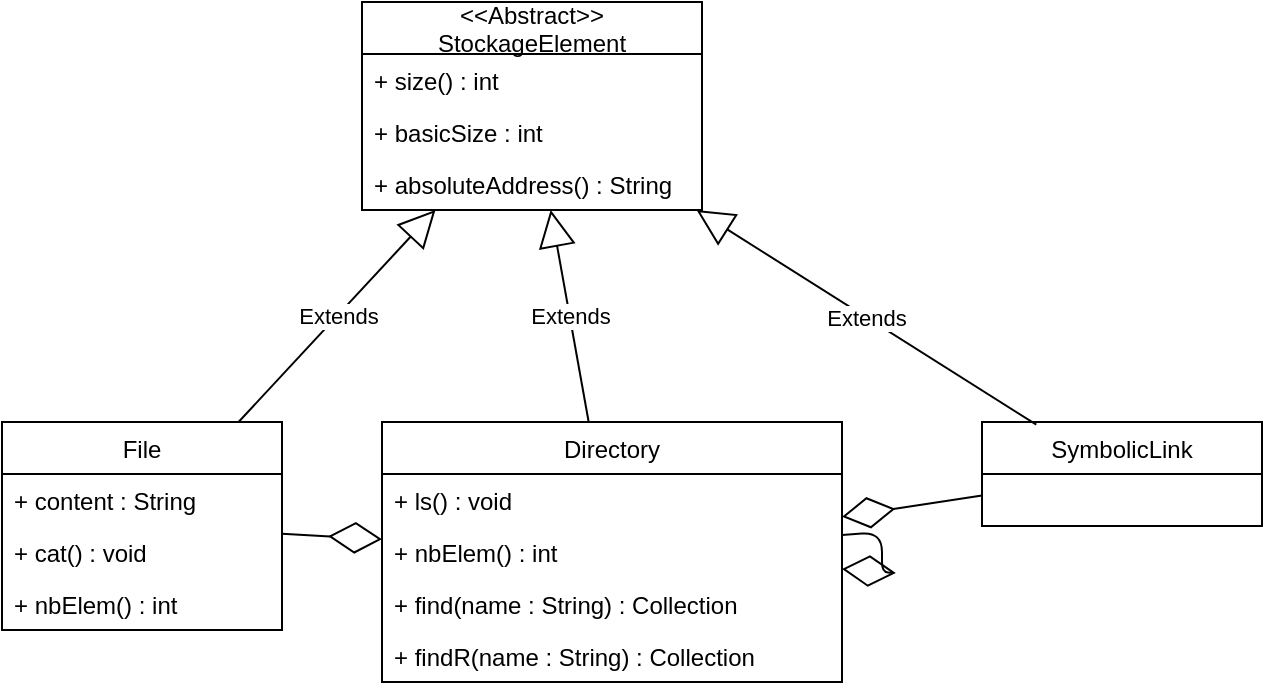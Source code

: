 <mxfile version="13.7.7" type="github">
  <diagram id="Jouf8wN471RFno2XZKNt" name="Page-1">
    <mxGraphModel dx="1542" dy="740" grid="1" gridSize="10" guides="1" tooltips="1" connect="1" arrows="1" fold="1" page="1" pageScale="1" pageWidth="850" pageHeight="1100" math="0" shadow="0">
      <root>
        <mxCell id="0" />
        <mxCell id="1" parent="0" />
        <mxCell id="a4DZ8j7uRJRlggTCPN5h-18" value="" style="endArrow=diamondThin;endFill=0;endSize=24;html=1;" edge="1" parent="1" source="a4DZ8j7uRJRlggTCPN5h-19" target="a4DZ8j7uRJRlggTCPN5h-12">
          <mxGeometry width="160" relative="1" as="geometry">
            <mxPoint x="240" y="430" as="sourcePoint" />
            <mxPoint x="400" y="430" as="targetPoint" />
          </mxGeometry>
        </mxCell>
        <mxCell id="a4DZ8j7uRJRlggTCPN5h-20" value="" style="endArrow=diamondThin;endFill=0;endSize=24;html=1;" edge="1" parent="1" source="a4DZ8j7uRJRlggTCPN5h-12" target="a4DZ8j7uRJRlggTCPN5h-12">
          <mxGeometry width="160" relative="1" as="geometry">
            <mxPoint x="268.267" y="440" as="sourcePoint" />
            <mxPoint x="261.733" y="342" as="targetPoint" />
            <Array as="points">
              <mxPoint x="220" y="520" />
            </Array>
          </mxGeometry>
        </mxCell>
        <mxCell id="a4DZ8j7uRJRlggTCPN5h-22" value="" style="endArrow=diamondThin;endFill=0;endSize=24;html=1;" edge="1" parent="1" source="a4DZ8j7uRJRlggTCPN5h-21" target="a4DZ8j7uRJRlggTCPN5h-12">
          <mxGeometry width="160" relative="1" as="geometry">
            <mxPoint x="268.267" y="440" as="sourcePoint" />
            <mxPoint x="240" y="310" as="targetPoint" />
          </mxGeometry>
        </mxCell>
        <mxCell id="a4DZ8j7uRJRlggTCPN5h-27" value="Extends" style="endArrow=block;endSize=16;endFill=0;html=1;" edge="1" parent="1" source="a4DZ8j7uRJRlggTCPN5h-19" target="a4DZ8j7uRJRlggTCPN5h-26">
          <mxGeometry width="160" relative="1" as="geometry">
            <mxPoint x="100" y="330" as="sourcePoint" />
            <mxPoint x="110" y="305.5" as="targetPoint" />
          </mxGeometry>
        </mxCell>
        <mxCell id="a4DZ8j7uRJRlggTCPN5h-28" value="Extends" style="endArrow=block;endSize=16;endFill=0;html=1;" edge="1" parent="1" source="a4DZ8j7uRJRlggTCPN5h-12" target="a4DZ8j7uRJRlggTCPN5h-26">
          <mxGeometry width="160" relative="1" as="geometry">
            <mxPoint x="112.261" y="440" as="sourcePoint" />
            <mxPoint x="127.739" y="262" as="targetPoint" />
          </mxGeometry>
        </mxCell>
        <mxCell id="a4DZ8j7uRJRlggTCPN5h-19" value="File" style="swimlane;fontStyle=0;childLayout=stackLayout;horizontal=1;startSize=26;fillColor=none;horizontalStack=0;resizeParent=1;resizeParentMax=0;resizeLast=0;collapsible=1;marginBottom=0;" vertex="1" parent="1">
          <mxGeometry x="-20" y="430" width="140" height="104" as="geometry" />
        </mxCell>
        <mxCell id="a4DZ8j7uRJRlggTCPN5h-24" value="+ content : String" style="text;strokeColor=none;fillColor=none;align=left;verticalAlign=top;spacingLeft=4;spacingRight=4;overflow=hidden;rotatable=0;points=[[0,0.5],[1,0.5]];portConstraint=eastwest;" vertex="1" parent="a4DZ8j7uRJRlggTCPN5h-19">
          <mxGeometry y="26" width="140" height="26" as="geometry" />
        </mxCell>
        <mxCell id="a4DZ8j7uRJRlggTCPN5h-41" value="+ cat() : void" style="text;strokeColor=none;fillColor=none;align=left;verticalAlign=top;spacingLeft=4;spacingRight=4;overflow=hidden;rotatable=0;points=[[0,0.5],[1,0.5]];portConstraint=eastwest;" vertex="1" parent="a4DZ8j7uRJRlggTCPN5h-19">
          <mxGeometry y="52" width="140" height="26" as="geometry" />
        </mxCell>
        <mxCell id="a4DZ8j7uRJRlggTCPN5h-44" value="+ nbElem() : int" style="text;strokeColor=none;fillColor=none;align=left;verticalAlign=top;spacingLeft=4;spacingRight=4;overflow=hidden;rotatable=0;points=[[0,0.5],[1,0.5]];portConstraint=eastwest;" vertex="1" parent="a4DZ8j7uRJRlggTCPN5h-19">
          <mxGeometry y="78" width="140" height="26" as="geometry" />
        </mxCell>
        <mxCell id="a4DZ8j7uRJRlggTCPN5h-12" value="Directory" style="swimlane;fontStyle=0;childLayout=stackLayout;horizontal=1;startSize=26;fillColor=none;horizontalStack=0;resizeParent=1;resizeParentMax=0;resizeLast=0;collapsible=1;marginBottom=0;" vertex="1" parent="1">
          <mxGeometry x="170" y="430" width="230" height="130" as="geometry" />
        </mxCell>
        <mxCell id="a4DZ8j7uRJRlggTCPN5h-42" value="+ ls() : void" style="text;strokeColor=none;fillColor=none;align=left;verticalAlign=top;spacingLeft=4;spacingRight=4;overflow=hidden;rotatable=0;points=[[0,0.5],[1,0.5]];portConstraint=eastwest;" vertex="1" parent="a4DZ8j7uRJRlggTCPN5h-12">
          <mxGeometry y="26" width="230" height="26" as="geometry" />
        </mxCell>
        <mxCell id="a4DZ8j7uRJRlggTCPN5h-43" value="+ nbElem() : int" style="text;strokeColor=none;fillColor=none;align=left;verticalAlign=top;spacingLeft=4;spacingRight=4;overflow=hidden;rotatable=0;points=[[0,0.5],[1,0.5]];portConstraint=eastwest;" vertex="1" parent="a4DZ8j7uRJRlggTCPN5h-12">
          <mxGeometry y="52" width="230" height="26" as="geometry" />
        </mxCell>
        <mxCell id="a4DZ8j7uRJRlggTCPN5h-45" value="+ find(name : String) : Collection" style="text;strokeColor=none;fillColor=none;align=left;verticalAlign=top;spacingLeft=4;spacingRight=4;overflow=hidden;rotatable=0;points=[[0,0.5],[1,0.5]];portConstraint=eastwest;" vertex="1" parent="a4DZ8j7uRJRlggTCPN5h-12">
          <mxGeometry y="78" width="230" height="26" as="geometry" />
        </mxCell>
        <mxCell id="a4DZ8j7uRJRlggTCPN5h-47" value="+ findR(name : String) : Collection" style="text;strokeColor=none;fillColor=none;align=left;verticalAlign=top;spacingLeft=4;spacingRight=4;overflow=hidden;rotatable=0;points=[[0,0.5],[1,0.5]];portConstraint=eastwest;" vertex="1" parent="a4DZ8j7uRJRlggTCPN5h-12">
          <mxGeometry y="104" width="230" height="26" as="geometry" />
        </mxCell>
        <mxCell id="a4DZ8j7uRJRlggTCPN5h-29" value="Extends" style="endArrow=block;endSize=16;endFill=0;html=1;exitX=0.194;exitY=0.026;exitDx=0;exitDy=0;exitPerimeter=0;" edge="1" parent="1" source="a4DZ8j7uRJRlggTCPN5h-21" target="a4DZ8j7uRJRlggTCPN5h-26">
          <mxGeometry width="160" relative="1" as="geometry">
            <mxPoint x="250" y="440" as="sourcePoint" />
            <mxPoint x="250" y="342" as="targetPoint" />
          </mxGeometry>
        </mxCell>
        <mxCell id="a4DZ8j7uRJRlggTCPN5h-26" value="&lt;&lt;Abstract&gt;&gt;&#xa;StockageElement" style="swimlane;fontStyle=0;childLayout=stackLayout;horizontal=1;startSize=26;fillColor=none;horizontalStack=0;resizeParent=1;resizeParentMax=0;resizeLast=0;collapsible=1;marginBottom=0;" vertex="1" parent="1">
          <mxGeometry x="160" y="220" width="170" height="104" as="geometry" />
        </mxCell>
        <mxCell id="a4DZ8j7uRJRlggTCPN5h-37" value="+ size() : int" style="text;strokeColor=none;fillColor=none;align=left;verticalAlign=top;spacingLeft=4;spacingRight=4;overflow=hidden;rotatable=0;points=[[0,0.5],[1,0.5]];portConstraint=eastwest;" vertex="1" parent="a4DZ8j7uRJRlggTCPN5h-26">
          <mxGeometry y="26" width="170" height="26" as="geometry" />
        </mxCell>
        <mxCell id="a4DZ8j7uRJRlggTCPN5h-30" value="+ basicSize : int" style="text;strokeColor=none;fillColor=none;align=left;verticalAlign=top;spacingLeft=4;spacingRight=4;overflow=hidden;rotatable=0;points=[[0,0.5],[1,0.5]];portConstraint=eastwest;" vertex="1" parent="a4DZ8j7uRJRlggTCPN5h-26">
          <mxGeometry y="52" width="170" height="26" as="geometry" />
        </mxCell>
        <mxCell id="a4DZ8j7uRJRlggTCPN5h-38" value="+ absoluteAddress() : String" style="text;strokeColor=none;fillColor=none;align=left;verticalAlign=top;spacingLeft=4;spacingRight=4;overflow=hidden;rotatable=0;points=[[0,0.5],[1,0.5]];portConstraint=eastwest;" vertex="1" parent="a4DZ8j7uRJRlggTCPN5h-26">
          <mxGeometry y="78" width="170" height="26" as="geometry" />
        </mxCell>
        <mxCell id="a4DZ8j7uRJRlggTCPN5h-21" value="SymbolicLink" style="swimlane;fontStyle=0;childLayout=stackLayout;horizontal=1;startSize=26;fillColor=none;horizontalStack=0;resizeParent=1;resizeParentMax=0;resizeLast=0;collapsible=1;marginBottom=0;" vertex="1" parent="1">
          <mxGeometry x="470" y="430" width="140" height="52" as="geometry" />
        </mxCell>
      </root>
    </mxGraphModel>
  </diagram>
</mxfile>
